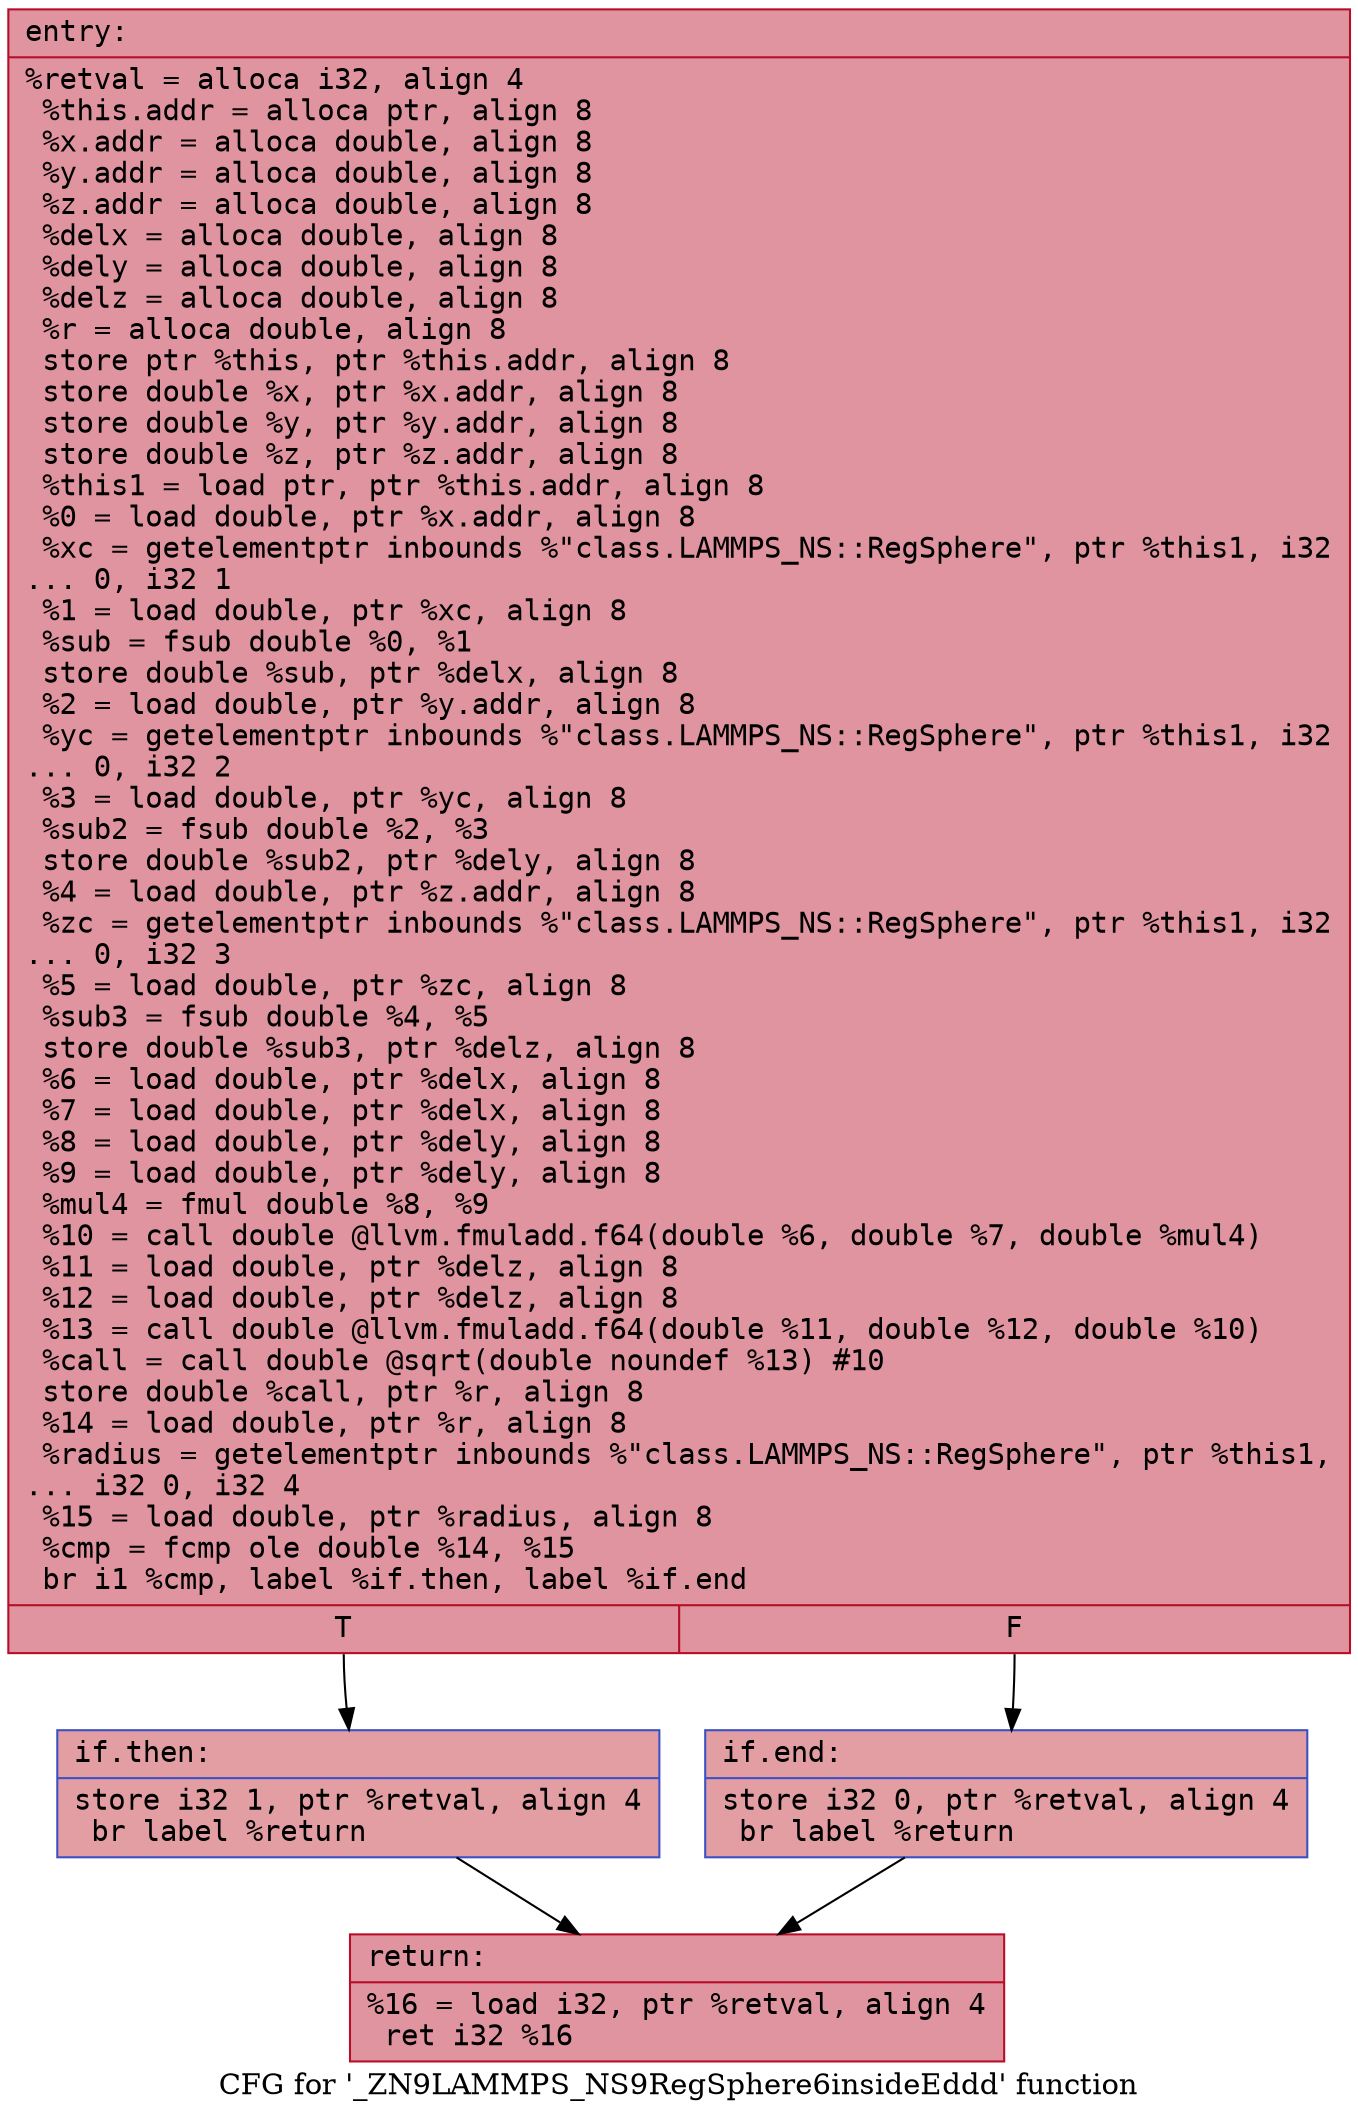 digraph "CFG for '_ZN9LAMMPS_NS9RegSphere6insideEddd' function" {
	label="CFG for '_ZN9LAMMPS_NS9RegSphere6insideEddd' function";

	Node0x55f8d2d57de0 [shape=record,color="#b70d28ff", style=filled, fillcolor="#b70d2870" fontname="Courier",label="{entry:\l|  %retval = alloca i32, align 4\l  %this.addr = alloca ptr, align 8\l  %x.addr = alloca double, align 8\l  %y.addr = alloca double, align 8\l  %z.addr = alloca double, align 8\l  %delx = alloca double, align 8\l  %dely = alloca double, align 8\l  %delz = alloca double, align 8\l  %r = alloca double, align 8\l  store ptr %this, ptr %this.addr, align 8\l  store double %x, ptr %x.addr, align 8\l  store double %y, ptr %y.addr, align 8\l  store double %z, ptr %z.addr, align 8\l  %this1 = load ptr, ptr %this.addr, align 8\l  %0 = load double, ptr %x.addr, align 8\l  %xc = getelementptr inbounds %\"class.LAMMPS_NS::RegSphere\", ptr %this1, i32\l... 0, i32 1\l  %1 = load double, ptr %xc, align 8\l  %sub = fsub double %0, %1\l  store double %sub, ptr %delx, align 8\l  %2 = load double, ptr %y.addr, align 8\l  %yc = getelementptr inbounds %\"class.LAMMPS_NS::RegSphere\", ptr %this1, i32\l... 0, i32 2\l  %3 = load double, ptr %yc, align 8\l  %sub2 = fsub double %2, %3\l  store double %sub2, ptr %dely, align 8\l  %4 = load double, ptr %z.addr, align 8\l  %zc = getelementptr inbounds %\"class.LAMMPS_NS::RegSphere\", ptr %this1, i32\l... 0, i32 3\l  %5 = load double, ptr %zc, align 8\l  %sub3 = fsub double %4, %5\l  store double %sub3, ptr %delz, align 8\l  %6 = load double, ptr %delx, align 8\l  %7 = load double, ptr %delx, align 8\l  %8 = load double, ptr %dely, align 8\l  %9 = load double, ptr %dely, align 8\l  %mul4 = fmul double %8, %9\l  %10 = call double @llvm.fmuladd.f64(double %6, double %7, double %mul4)\l  %11 = load double, ptr %delz, align 8\l  %12 = load double, ptr %delz, align 8\l  %13 = call double @llvm.fmuladd.f64(double %11, double %12, double %10)\l  %call = call double @sqrt(double noundef %13) #10\l  store double %call, ptr %r, align 8\l  %14 = load double, ptr %r, align 8\l  %radius = getelementptr inbounds %\"class.LAMMPS_NS::RegSphere\", ptr %this1,\l... i32 0, i32 4\l  %15 = load double, ptr %radius, align 8\l  %cmp = fcmp ole double %14, %15\l  br i1 %cmp, label %if.then, label %if.end\l|{<s0>T|<s1>F}}"];
	Node0x55f8d2d57de0:s0 -> Node0x55f8d2d58210[tooltip="entry -> if.then\nProbability 50.00%" ];
	Node0x55f8d2d57de0:s1 -> Node0x55f8d2d58280[tooltip="entry -> if.end\nProbability 50.00%" ];
	Node0x55f8d2d58210 [shape=record,color="#3d50c3ff", style=filled, fillcolor="#be242e70" fontname="Courier",label="{if.then:\l|  store i32 1, ptr %retval, align 4\l  br label %return\l}"];
	Node0x55f8d2d58210 -> Node0x55f8d2d59e30[tooltip="if.then -> return\nProbability 100.00%" ];
	Node0x55f8d2d58280 [shape=record,color="#3d50c3ff", style=filled, fillcolor="#be242e70" fontname="Courier",label="{if.end:\l|  store i32 0, ptr %retval, align 4\l  br label %return\l}"];
	Node0x55f8d2d58280 -> Node0x55f8d2d59e30[tooltip="if.end -> return\nProbability 100.00%" ];
	Node0x55f8d2d59e30 [shape=record,color="#b70d28ff", style=filled, fillcolor="#b70d2870" fontname="Courier",label="{return:\l|  %16 = load i32, ptr %retval, align 4\l  ret i32 %16\l}"];
}
